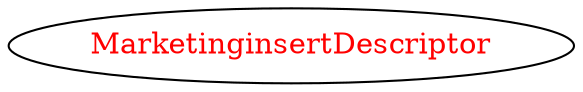 digraph dependencyGraph {
 concentrate=true;
 ranksep="2.0";
 rankdir="LR"; 
 splines="ortho";
"MarketinginsertDescriptor" [fontcolor="red"];
}